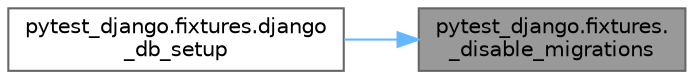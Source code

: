 digraph "pytest_django.fixtures._disable_migrations"
{
 // LATEX_PDF_SIZE
  bgcolor="transparent";
  edge [fontname=Helvetica,fontsize=10,labelfontname=Helvetica,labelfontsize=10];
  node [fontname=Helvetica,fontsize=10,shape=box,height=0.2,width=0.4];
  rankdir="RL";
  Node1 [id="Node000001",label="pytest_django.fixtures.\l_disable_migrations",height=0.2,width=0.4,color="gray40", fillcolor="grey60", style="filled", fontcolor="black",tooltip=" "];
  Node1 -> Node2 [id="edge1_Node000001_Node000002",dir="back",color="steelblue1",style="solid",tooltip=" "];
  Node2 [id="Node000002",label="pytest_django.fixtures.django\l_db_setup",height=0.2,width=0.4,color="grey40", fillcolor="white", style="filled",URL="$namespacepytest__django_1_1fixtures.html#ab2d4e1573665d64de019d4b4579f402c",tooltip=" "];
}
